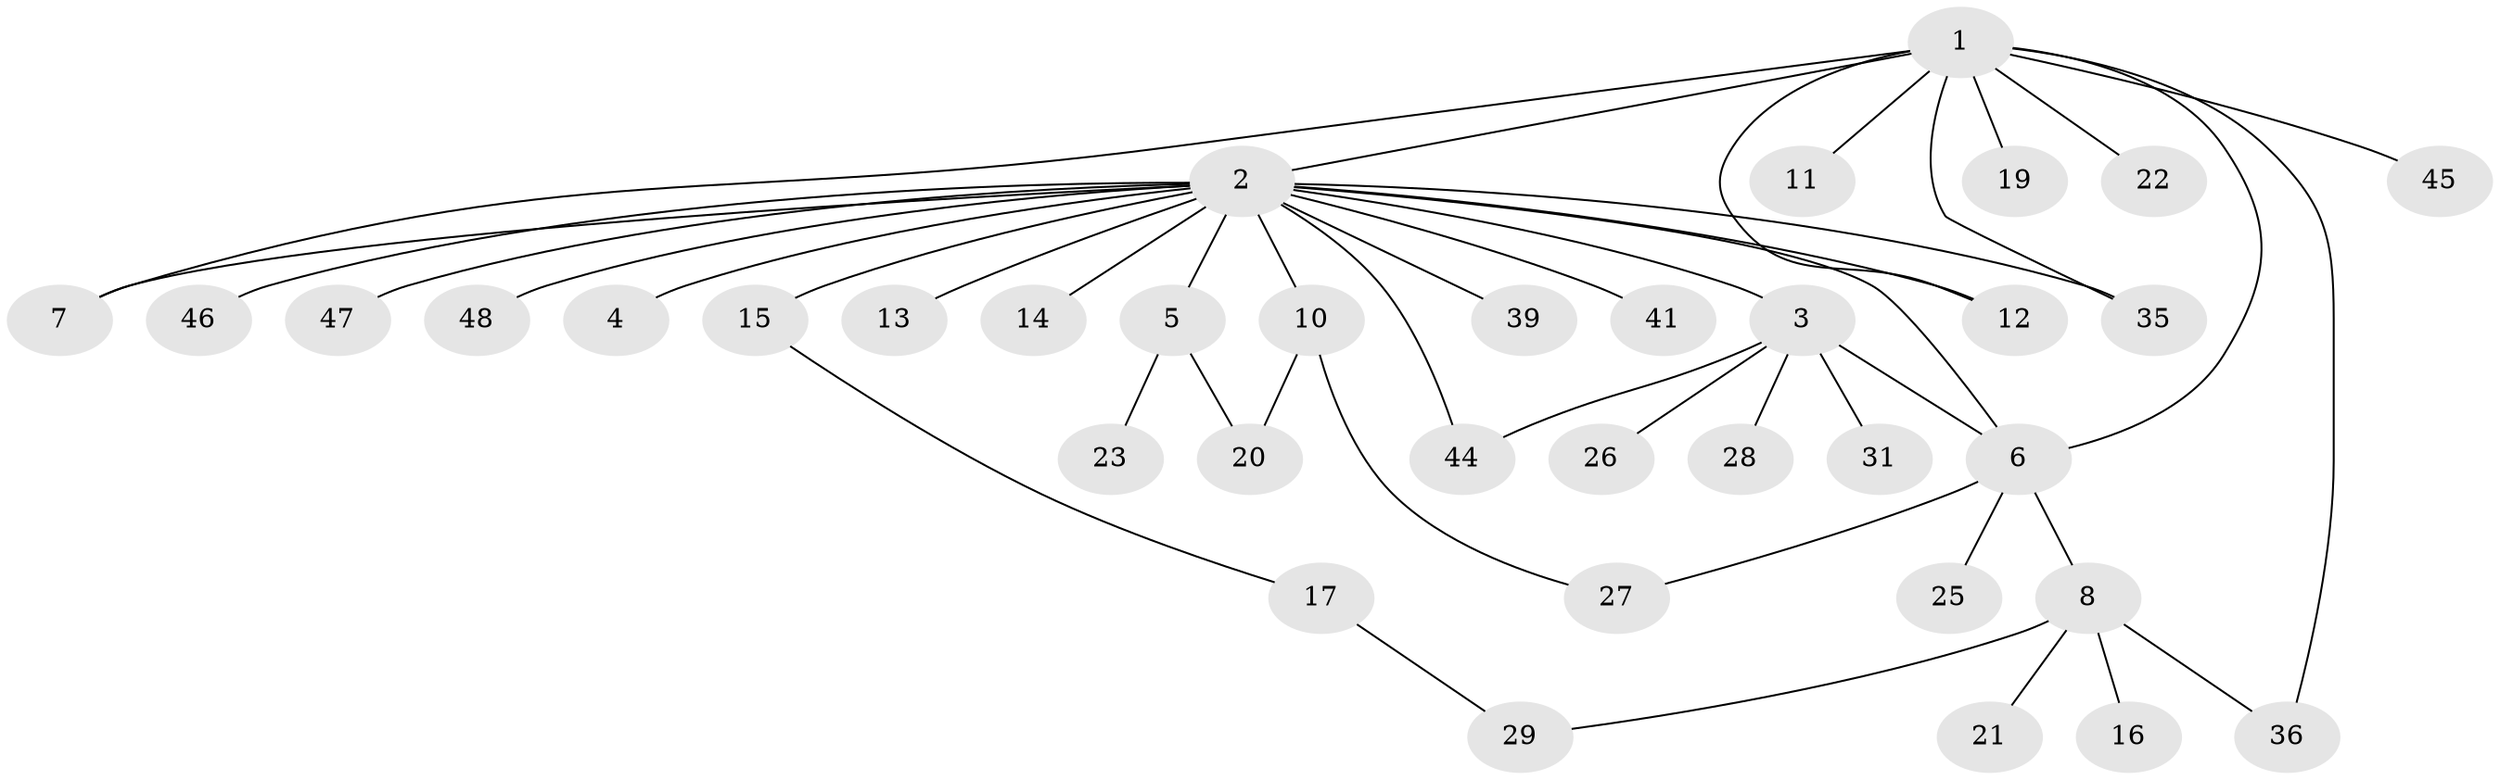 // original degree distribution, {10: 0.019230769230769232, 20: 0.019230769230769232, 6: 0.038461538461538464, 1: 0.5192307692307693, 3: 0.15384615384615385, 2: 0.23076923076923078, 5: 0.019230769230769232}
// Generated by graph-tools (version 1.1) at 2025/18/03/04/25 18:18:23]
// undirected, 36 vertices, 45 edges
graph export_dot {
graph [start="1"]
  node [color=gray90,style=filled];
  1;
  2 [super="+18+9"];
  3;
  4;
  5;
  6;
  7 [super="+32"];
  8;
  10 [super="+49"];
  11;
  12 [super="+24"];
  13;
  14;
  15 [super="+43"];
  16;
  17;
  19;
  20;
  21 [super="+52"];
  22;
  23;
  25 [super="+40+33"];
  26 [super="+38+42"];
  27;
  28;
  29 [super="+34+30"];
  31;
  35;
  36;
  39;
  41;
  44;
  45;
  46;
  47;
  48;
  1 -- 2;
  1 -- 6;
  1 -- 7;
  1 -- 11;
  1 -- 12;
  1 -- 19;
  1 -- 22;
  1 -- 35;
  1 -- 36;
  1 -- 45;
  2 -- 3;
  2 -- 4;
  2 -- 5;
  2 -- 6;
  2 -- 10;
  2 -- 12;
  2 -- 13;
  2 -- 14;
  2 -- 15;
  2 -- 35;
  2 -- 39;
  2 -- 41;
  2 -- 44;
  2 -- 46;
  2 -- 47;
  2 -- 48;
  2 -- 7;
  3 -- 6;
  3 -- 26;
  3 -- 28;
  3 -- 31;
  3 -- 44;
  5 -- 20;
  5 -- 23;
  6 -- 8;
  6 -- 25;
  6 -- 27;
  8 -- 16;
  8 -- 21;
  8 -- 29;
  8 -- 36;
  10 -- 27;
  10 -- 20;
  15 -- 17;
  17 -- 29;
}
